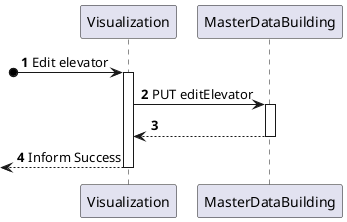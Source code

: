@startuml

autonumber

participant Visualization
participant "MasterDataBuilding" as GI

?o-> Visualization: Edit elevator
activate Visualization

Visualization -> GI: PUT editElevator
activate GI
GI --> Visualization: 
deactivate GI

<-- Visualization: Inform Success
deactivate Visualization


@enduml